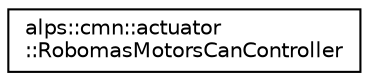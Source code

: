 digraph "クラス階層図"
{
 // LATEX_PDF_SIZE
  edge [fontname="Helvetica",fontsize="10",labelfontname="Helvetica",labelfontsize="10"];
  node [fontname="Helvetica",fontsize="10",shape=record];
  rankdir="LR";
  Node0 [label="alps::cmn::actuator\l::RobomasMotorsCanController",height=0.2,width=0.4,color="black", fillcolor="white", style="filled",URL="$classalps_1_1cmn_1_1actuator_1_1_robomas_motors_can_controller.html",tooltip="同じCANバスに接続された複数のロボマスモーターを管理するクラス"];
}
